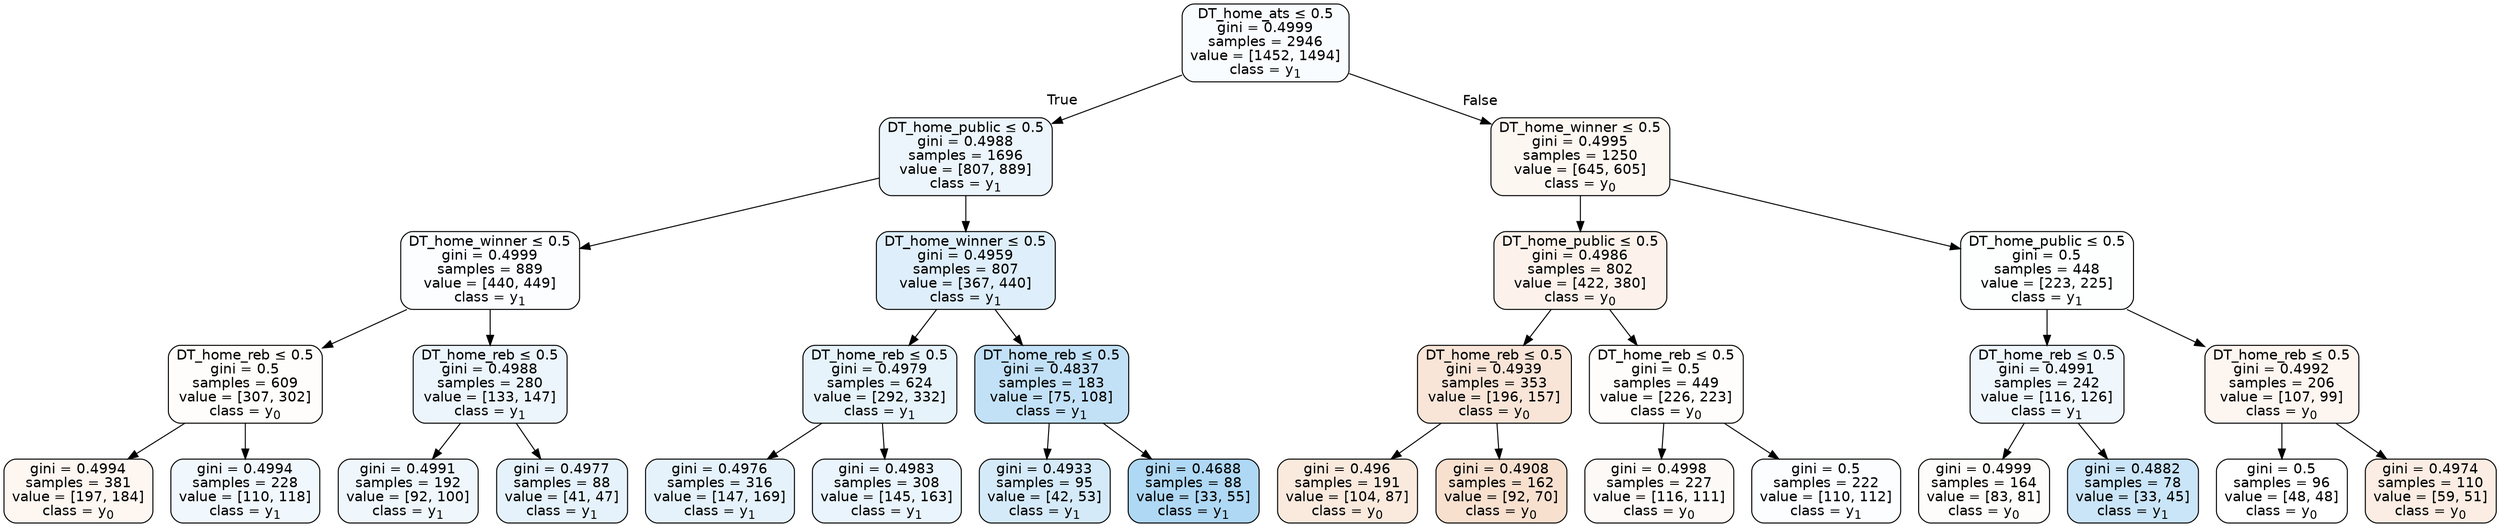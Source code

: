 digraph Tree {
node [shape=box, style="filled, rounded", color="black", fontname=helvetica] ;
edge [fontname=helvetica] ;
0 [label=<DT_home_ats &le; 0.5<br/>gini = 0.4999<br/>samples = 2946<br/>value = [1452, 1494]<br/>class = y<SUB>1</SUB>>, fillcolor="#399de507"] ;
1 [label=<DT_home_public &le; 0.5<br/>gini = 0.4988<br/>samples = 1696<br/>value = [807, 889]<br/>class = y<SUB>1</SUB>>, fillcolor="#399de518"] ;
0 -> 1 [labeldistance=2.5, labelangle=45, headlabel="True"] ;
2 [label=<DT_home_winner &le; 0.5<br/>gini = 0.4999<br/>samples = 889<br/>value = [440, 449]<br/>class = y<SUB>1</SUB>>, fillcolor="#399de505"] ;
1 -> 2 ;
3 [label=<DT_home_reb &le; 0.5<br/>gini = 0.5<br/>samples = 609<br/>value = [307, 302]<br/>class = y<SUB>0</SUB>>, fillcolor="#e5813904"] ;
2 -> 3 ;
4 [label=<gini = 0.4994<br/>samples = 381<br/>value = [197, 184]<br/>class = y<SUB>0</SUB>>, fillcolor="#e5813911"] ;
3 -> 4 ;
5 [label=<gini = 0.4994<br/>samples = 228<br/>value = [110, 118]<br/>class = y<SUB>1</SUB>>, fillcolor="#399de511"] ;
3 -> 5 ;
6 [label=<DT_home_reb &le; 0.5<br/>gini = 0.4988<br/>samples = 280<br/>value = [133, 147]<br/>class = y<SUB>1</SUB>>, fillcolor="#399de518"] ;
2 -> 6 ;
7 [label=<gini = 0.4991<br/>samples = 192<br/>value = [92, 100]<br/>class = y<SUB>1</SUB>>, fillcolor="#399de514"] ;
6 -> 7 ;
8 [label=<gini = 0.4977<br/>samples = 88<br/>value = [41, 47]<br/>class = y<SUB>1</SUB>>, fillcolor="#399de521"] ;
6 -> 8 ;
9 [label=<DT_home_winner &le; 0.5<br/>gini = 0.4959<br/>samples = 807<br/>value = [367, 440]<br/>class = y<SUB>1</SUB>>, fillcolor="#399de52a"] ;
1 -> 9 ;
10 [label=<DT_home_reb &le; 0.5<br/>gini = 0.4979<br/>samples = 624<br/>value = [292, 332]<br/>class = y<SUB>1</SUB>>, fillcolor="#399de51f"] ;
9 -> 10 ;
11 [label=<gini = 0.4976<br/>samples = 316<br/>value = [147, 169]<br/>class = y<SUB>1</SUB>>, fillcolor="#399de521"] ;
10 -> 11 ;
12 [label=<gini = 0.4983<br/>samples = 308<br/>value = [145, 163]<br/>class = y<SUB>1</SUB>>, fillcolor="#399de51c"] ;
10 -> 12 ;
13 [label=<DT_home_reb &le; 0.5<br/>gini = 0.4837<br/>samples = 183<br/>value = [75, 108]<br/>class = y<SUB>1</SUB>>, fillcolor="#399de54e"] ;
9 -> 13 ;
14 [label=<gini = 0.4933<br/>samples = 95<br/>value = [42, 53]<br/>class = y<SUB>1</SUB>>, fillcolor="#399de535"] ;
13 -> 14 ;
15 [label=<gini = 0.4688<br/>samples = 88<br/>value = [33, 55]<br/>class = y<SUB>1</SUB>>, fillcolor="#399de566"] ;
13 -> 15 ;
16 [label=<DT_home_winner &le; 0.5<br/>gini = 0.4995<br/>samples = 1250<br/>value = [645, 605]<br/>class = y<SUB>0</SUB>>, fillcolor="#e5813910"] ;
0 -> 16 [labeldistance=2.5, labelangle=-45, headlabel="False"] ;
17 [label=<DT_home_public &le; 0.5<br/>gini = 0.4986<br/>samples = 802<br/>value = [422, 380]<br/>class = y<SUB>0</SUB>>, fillcolor="#e5813919"] ;
16 -> 17 ;
18 [label=<DT_home_reb &le; 0.5<br/>gini = 0.4939<br/>samples = 353<br/>value = [196, 157]<br/>class = y<SUB>0</SUB>>, fillcolor="#e5813933"] ;
17 -> 18 ;
19 [label=<gini = 0.496<br/>samples = 191<br/>value = [104, 87]<br/>class = y<SUB>0</SUB>>, fillcolor="#e581392a"] ;
18 -> 19 ;
20 [label=<gini = 0.4908<br/>samples = 162<br/>value = [92, 70]<br/>class = y<SUB>0</SUB>>, fillcolor="#e581393d"] ;
18 -> 20 ;
21 [label=<DT_home_reb &le; 0.5<br/>gini = 0.5<br/>samples = 449<br/>value = [226, 223]<br/>class = y<SUB>0</SUB>>, fillcolor="#e5813903"] ;
17 -> 21 ;
22 [label=<gini = 0.4998<br/>samples = 227<br/>value = [116, 111]<br/>class = y<SUB>0</SUB>>, fillcolor="#e581390b"] ;
21 -> 22 ;
23 [label=<gini = 0.5<br/>samples = 222<br/>value = [110, 112]<br/>class = y<SUB>1</SUB>>, fillcolor="#399de505"] ;
21 -> 23 ;
24 [label=<DT_home_public &le; 0.5<br/>gini = 0.5<br/>samples = 448<br/>value = [223, 225]<br/>class = y<SUB>1</SUB>>, fillcolor="#399de502"] ;
16 -> 24 ;
25 [label=<DT_home_reb &le; 0.5<br/>gini = 0.4991<br/>samples = 242<br/>value = [116, 126]<br/>class = y<SUB>1</SUB>>, fillcolor="#399de514"] ;
24 -> 25 ;
26 [label=<gini = 0.4999<br/>samples = 164<br/>value = [83, 81]<br/>class = y<SUB>0</SUB>>, fillcolor="#e5813906"] ;
25 -> 26 ;
27 [label=<gini = 0.4882<br/>samples = 78<br/>value = [33, 45]<br/>class = y<SUB>1</SUB>>, fillcolor="#399de544"] ;
25 -> 27 ;
28 [label=<DT_home_reb &le; 0.5<br/>gini = 0.4992<br/>samples = 206<br/>value = [107, 99]<br/>class = y<SUB>0</SUB>>, fillcolor="#e5813913"] ;
24 -> 28 ;
29 [label=<gini = 0.5<br/>samples = 96<br/>value = [48, 48]<br/>class = y<SUB>0</SUB>>, fillcolor="#e5813900"] ;
28 -> 29 ;
30 [label=<gini = 0.4974<br/>samples = 110<br/>value = [59, 51]<br/>class = y<SUB>0</SUB>>, fillcolor="#e5813923"] ;
28 -> 30 ;
}